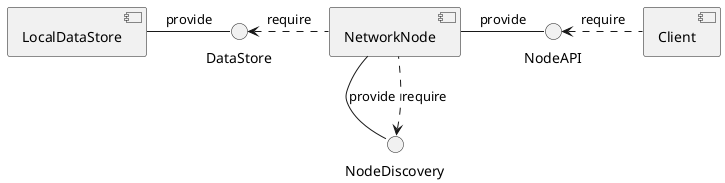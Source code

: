 @startuml



component LocalDataStore

interface DataStore
LocalDataStore - DataStore : provide

component NetworkNode
DataStore <. NetworkNode : require

interface NodeDiscovery
NetworkNode -- NodeDiscovery: provide
NodeDiscovery <.. NetworkNode : require

interface NodeAPI
NetworkNode - NodeAPI : provide

component Client
NodeAPI <. Client : require

@enduml

